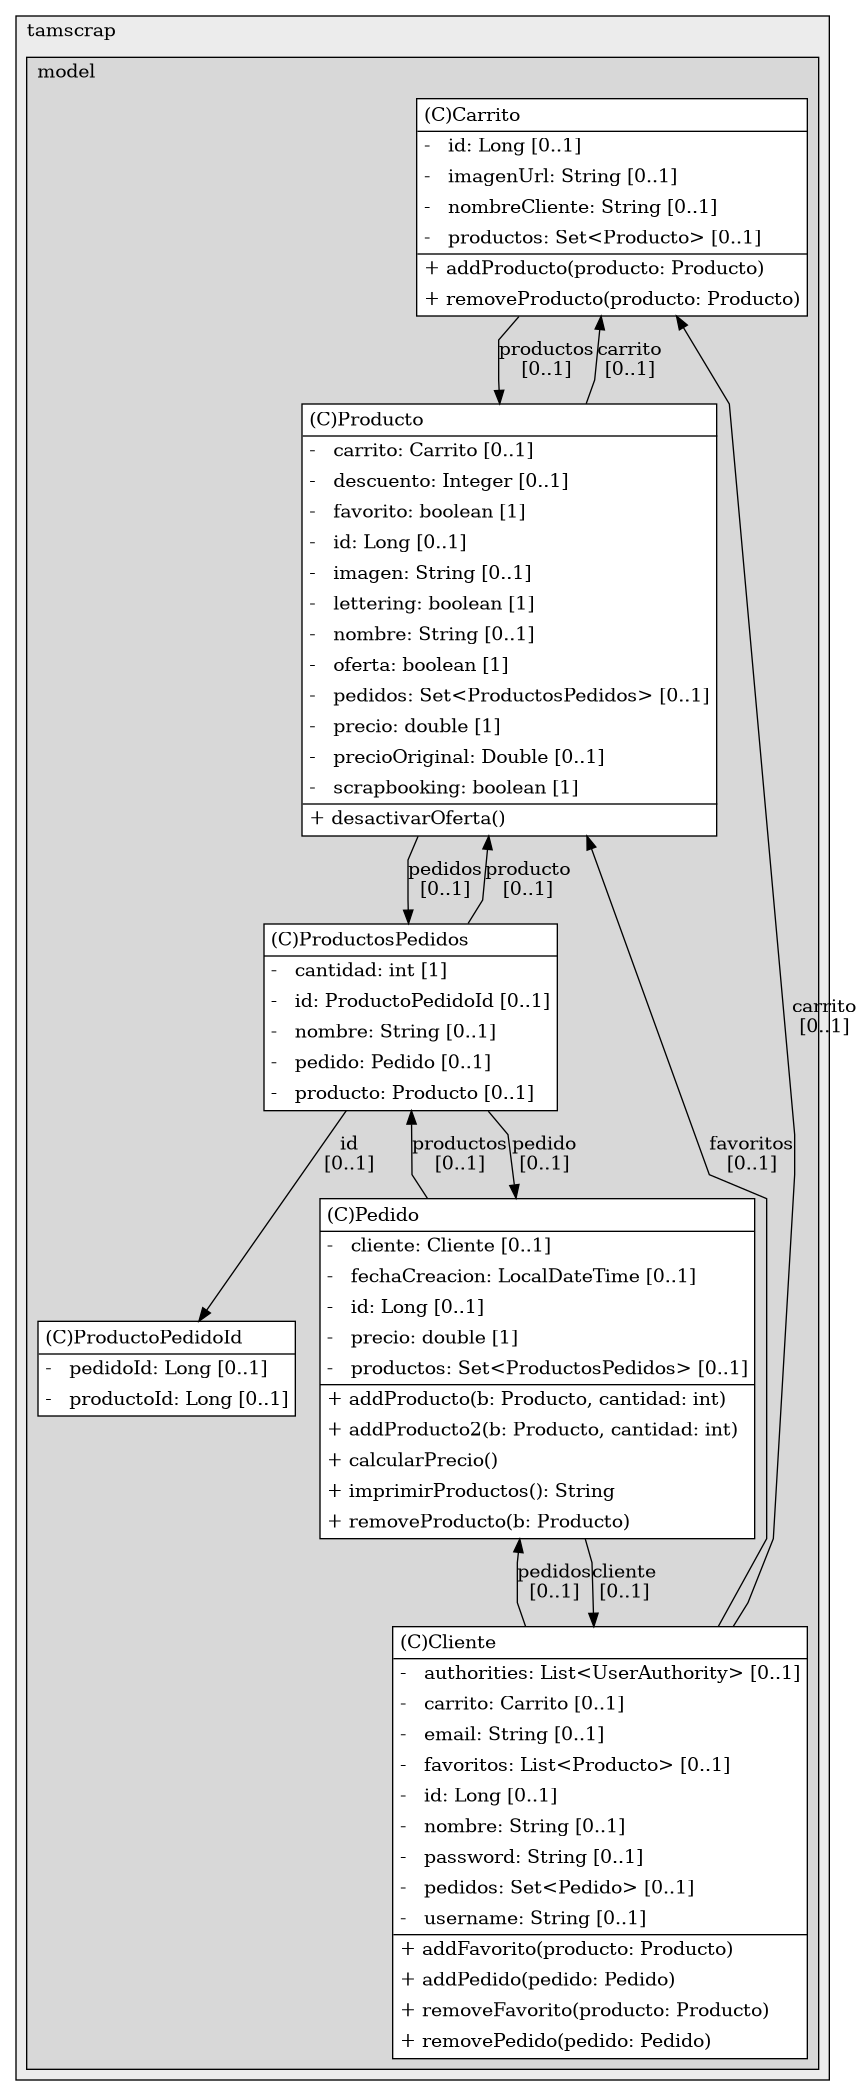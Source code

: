 @startuml

/' diagram meta data start
config=StructureConfiguration;
{
  "projectClassification": {
    "searchMode": "OpenProject", // OpenProject, AllProjects
    "includedProjects": "",
    "pathEndKeywords": "*.impl",
    "isClientPath": "",
    "isClientName": "",
    "isTestPath": "",
    "isTestName": "",
    "isMappingPath": "",
    "isMappingName": "",
    "isDataAccessPath": "",
    "isDataAccessName": "",
    "isDataStructurePath": "",
    "isDataStructureName": "",
    "isInterfaceStructuresPath": "",
    "isInterfaceStructuresName": "",
    "isEntryPointPath": "",
    "isEntryPointName": "",
    "treatFinalFieldsAsMandatory": false
  },
  "graphRestriction": {
    "classPackageExcludeFilter": "",
    "classPackageIncludeFilter": "",
    "classNameExcludeFilter": "",
    "classNameIncludeFilter": "",
    "methodNameExcludeFilter": "",
    "methodNameIncludeFilter": "",
    "removeByInheritance": "", // inheritance/annotation based filtering is done in a second step
    "removeByAnnotation": "",
    "removeByClassPackage": "", // cleanup the graph after inheritance/annotation based filtering is done
    "removeByClassName": "",
    "cutMappings": false,
    "cutEnum": true,
    "cutTests": true,
    "cutClient": true,
    "cutDataAccess": false,
    "cutInterfaceStructures": false,
    "cutDataStructures": false,
    "cutGetterAndSetter": true,
    "cutConstructors": true
  },
  "graphTraversal": {
    "forwardDepth": 6,
    "backwardDepth": 6,
    "classPackageExcludeFilter": "",
    "classPackageIncludeFilter": "",
    "classNameExcludeFilter": "",
    "classNameIncludeFilter": "",
    "methodNameExcludeFilter": "",
    "methodNameIncludeFilter": "",
    "hideMappings": false,
    "hideDataStructures": false,
    "hidePrivateMethods": true,
    "hideInterfaceCalls": true, // indirection: implementation -> interface (is hidden) -> implementation
    "onlyShowApplicationEntryPoints": false, // root node is included
    "useMethodCallsForStructureDiagram": "ForwardOnly" // ForwardOnly, BothDirections, No
  },
  "details": {
    "aggregation": "GroupByClass", // ByClass, GroupByClass, None
    "showClassGenericTypes": true,
    "showMethods": true,
    "showMethodParameterNames": true,
    "showMethodParameterTypes": true,
    "showMethodReturnType": true,
    "showPackageLevels": 2,
    "showDetailedClassStructure": true
  },
  "rootClass": "com.tamscrap.model.Cliente",
  "extensionCallbackMethod": "" // qualified.class.name#methodName - signature: public static String method(String)
}
diagram meta data end '/



digraph g {
    rankdir="TB"
    splines=polyline
    

'nodes 
subgraph cluster_574075855 { 
   	label=tamscrap
	labeljust=l
	fillcolor="#ececec"
	style=filled
   
   subgraph cluster_908299052 { 
   	label=model
	labeljust=l
	fillcolor="#d8d8d8"
	style=filled
   
   Carrito1690160953[
	label=<<TABLE BORDER="1" CELLBORDER="0" CELLPADDING="4" CELLSPACING="0">
<TR><TD ALIGN="LEFT" >(C)Carrito</TD></TR>
<HR/>
<TR><TD ALIGN="LEFT" >-   id: Long [0..1]</TD></TR>
<TR><TD ALIGN="LEFT" >-   imagenUrl: String [0..1]</TD></TR>
<TR><TD ALIGN="LEFT" >-   nombreCliente: String [0..1]</TD></TR>
<TR><TD ALIGN="LEFT" >-   productos: Set&lt;Producto&gt; [0..1]</TD></TR>
<HR/>
<TR><TD ALIGN="LEFT" >+ addProducto(producto: Producto)</TD></TR>
<TR><TD ALIGN="LEFT" >+ removeProducto(producto: Producto)</TD></TR>
</TABLE>>
	style=filled
	margin=0
	shape=plaintext
	fillcolor="#FFFFFF"
];

Cliente1690160953[
	label=<<TABLE BORDER="1" CELLBORDER="0" CELLPADDING="4" CELLSPACING="0">
<TR><TD ALIGN="LEFT" >(C)Cliente</TD></TR>
<HR/>
<TR><TD ALIGN="LEFT" >-   authorities: List&lt;UserAuthority&gt; [0..1]</TD></TR>
<TR><TD ALIGN="LEFT" >-   carrito: Carrito [0..1]</TD></TR>
<TR><TD ALIGN="LEFT" >-   email: String [0..1]</TD></TR>
<TR><TD ALIGN="LEFT" >-   favoritos: List&lt;Producto&gt; [0..1]</TD></TR>
<TR><TD ALIGN="LEFT" >-   id: Long [0..1]</TD></TR>
<TR><TD ALIGN="LEFT" >-   nombre: String [0..1]</TD></TR>
<TR><TD ALIGN="LEFT" >-   password: String [0..1]</TD></TR>
<TR><TD ALIGN="LEFT" >-   pedidos: Set&lt;Pedido&gt; [0..1]</TD></TR>
<TR><TD ALIGN="LEFT" >-   username: String [0..1]</TD></TR>
<HR/>
<TR><TD ALIGN="LEFT" >+ addFavorito(producto: Producto)</TD></TR>
<TR><TD ALIGN="LEFT" >+ addPedido(pedido: Pedido)</TD></TR>
<TR><TD ALIGN="LEFT" >+ removeFavorito(producto: Producto)</TD></TR>
<TR><TD ALIGN="LEFT" >+ removePedido(pedido: Pedido)</TD></TR>
</TABLE>>
	style=filled
	margin=0
	shape=plaintext
	fillcolor="#FFFFFF"
];

Pedido1690160953[
	label=<<TABLE BORDER="1" CELLBORDER="0" CELLPADDING="4" CELLSPACING="0">
<TR><TD ALIGN="LEFT" >(C)Pedido</TD></TR>
<HR/>
<TR><TD ALIGN="LEFT" >-   cliente: Cliente [0..1]</TD></TR>
<TR><TD ALIGN="LEFT" >-   fechaCreacion: LocalDateTime [0..1]</TD></TR>
<TR><TD ALIGN="LEFT" >-   id: Long [0..1]</TD></TR>
<TR><TD ALIGN="LEFT" >-   precio: double [1]</TD></TR>
<TR><TD ALIGN="LEFT" >-   productos: Set&lt;ProductosPedidos&gt; [0..1]</TD></TR>
<HR/>
<TR><TD ALIGN="LEFT" >+ addProducto(b: Producto, cantidad: int)</TD></TR>
<TR><TD ALIGN="LEFT" >+ addProducto2(b: Producto, cantidad: int)</TD></TR>
<TR><TD ALIGN="LEFT" >+ calcularPrecio()</TD></TR>
<TR><TD ALIGN="LEFT" >+ imprimirProductos(): String</TD></TR>
<TR><TD ALIGN="LEFT" >+ removeProducto(b: Producto)</TD></TR>
</TABLE>>
	style=filled
	margin=0
	shape=plaintext
	fillcolor="#FFFFFF"
];

Producto1690160953[
	label=<<TABLE BORDER="1" CELLBORDER="0" CELLPADDING="4" CELLSPACING="0">
<TR><TD ALIGN="LEFT" >(C)Producto</TD></TR>
<HR/>
<TR><TD ALIGN="LEFT" >-   carrito: Carrito [0..1]</TD></TR>
<TR><TD ALIGN="LEFT" >-   descuento: Integer [0..1]</TD></TR>
<TR><TD ALIGN="LEFT" >-   favorito: boolean [1]</TD></TR>
<TR><TD ALIGN="LEFT" >-   id: Long [0..1]</TD></TR>
<TR><TD ALIGN="LEFT" >-   imagen: String [0..1]</TD></TR>
<TR><TD ALIGN="LEFT" >-   lettering: boolean [1]</TD></TR>
<TR><TD ALIGN="LEFT" >-   nombre: String [0..1]</TD></TR>
<TR><TD ALIGN="LEFT" >-   oferta: boolean [1]</TD></TR>
<TR><TD ALIGN="LEFT" >-   pedidos: Set&lt;ProductosPedidos&gt; [0..1]</TD></TR>
<TR><TD ALIGN="LEFT" >-   precio: double [1]</TD></TR>
<TR><TD ALIGN="LEFT" >-   precioOriginal: Double [0..1]</TD></TR>
<TR><TD ALIGN="LEFT" >-   scrapbooking: boolean [1]</TD></TR>
<HR/>
<TR><TD ALIGN="LEFT" >+ desactivarOferta()</TD></TR>
</TABLE>>
	style=filled
	margin=0
	shape=plaintext
	fillcolor="#FFFFFF"
];

ProductoPedidoId1690160953[
	label=<<TABLE BORDER="1" CELLBORDER="0" CELLPADDING="4" CELLSPACING="0">
<TR><TD ALIGN="LEFT" >(C)ProductoPedidoId</TD></TR>
<HR/>
<TR><TD ALIGN="LEFT" >-   pedidoId: Long [0..1]</TD></TR>
<TR><TD ALIGN="LEFT" >-   productoId: Long [0..1]</TD></TR>
</TABLE>>
	style=filled
	margin=0
	shape=plaintext
	fillcolor="#FFFFFF"
];

ProductosPedidos1690160953[
	label=<<TABLE BORDER="1" CELLBORDER="0" CELLPADDING="4" CELLSPACING="0">
<TR><TD ALIGN="LEFT" >(C)ProductosPedidos</TD></TR>
<HR/>
<TR><TD ALIGN="LEFT" >-   cantidad: int [1]</TD></TR>
<TR><TD ALIGN="LEFT" >-   id: ProductoPedidoId [0..1]</TD></TR>
<TR><TD ALIGN="LEFT" >-   nombre: String [0..1]</TD></TR>
<TR><TD ALIGN="LEFT" >-   pedido: Pedido [0..1]</TD></TR>
<TR><TD ALIGN="LEFT" >-   producto: Producto [0..1]</TD></TR>
</TABLE>>
	style=filled
	margin=0
	shape=plaintext
	fillcolor="#FFFFFF"
];
} 
} 

'edges    
Carrito1690160953 -> Producto1690160953[label="productos
[0..1]"];
Cliente1690160953 -> Carrito1690160953[label="carrito
[0..1]"];
Cliente1690160953 -> Pedido1690160953[label="pedidos
[0..1]"];
Cliente1690160953 -> Producto1690160953[label="favoritos
[0..1]"];
Pedido1690160953 -> Cliente1690160953[label="cliente
[0..1]"];
Pedido1690160953 -> ProductosPedidos1690160953[label="productos
[0..1]"];
Producto1690160953 -> Carrito1690160953[label="carrito
[0..1]"];
Producto1690160953 -> ProductosPedidos1690160953[label="pedidos
[0..1]"];
ProductosPedidos1690160953 -> Pedido1690160953[label="pedido
[0..1]"];
ProductosPedidos1690160953 -> Producto1690160953[label="producto
[0..1]"];
ProductosPedidos1690160953 -> ProductoPedidoId1690160953[label="id
[0..1]"];
    
}
@enduml